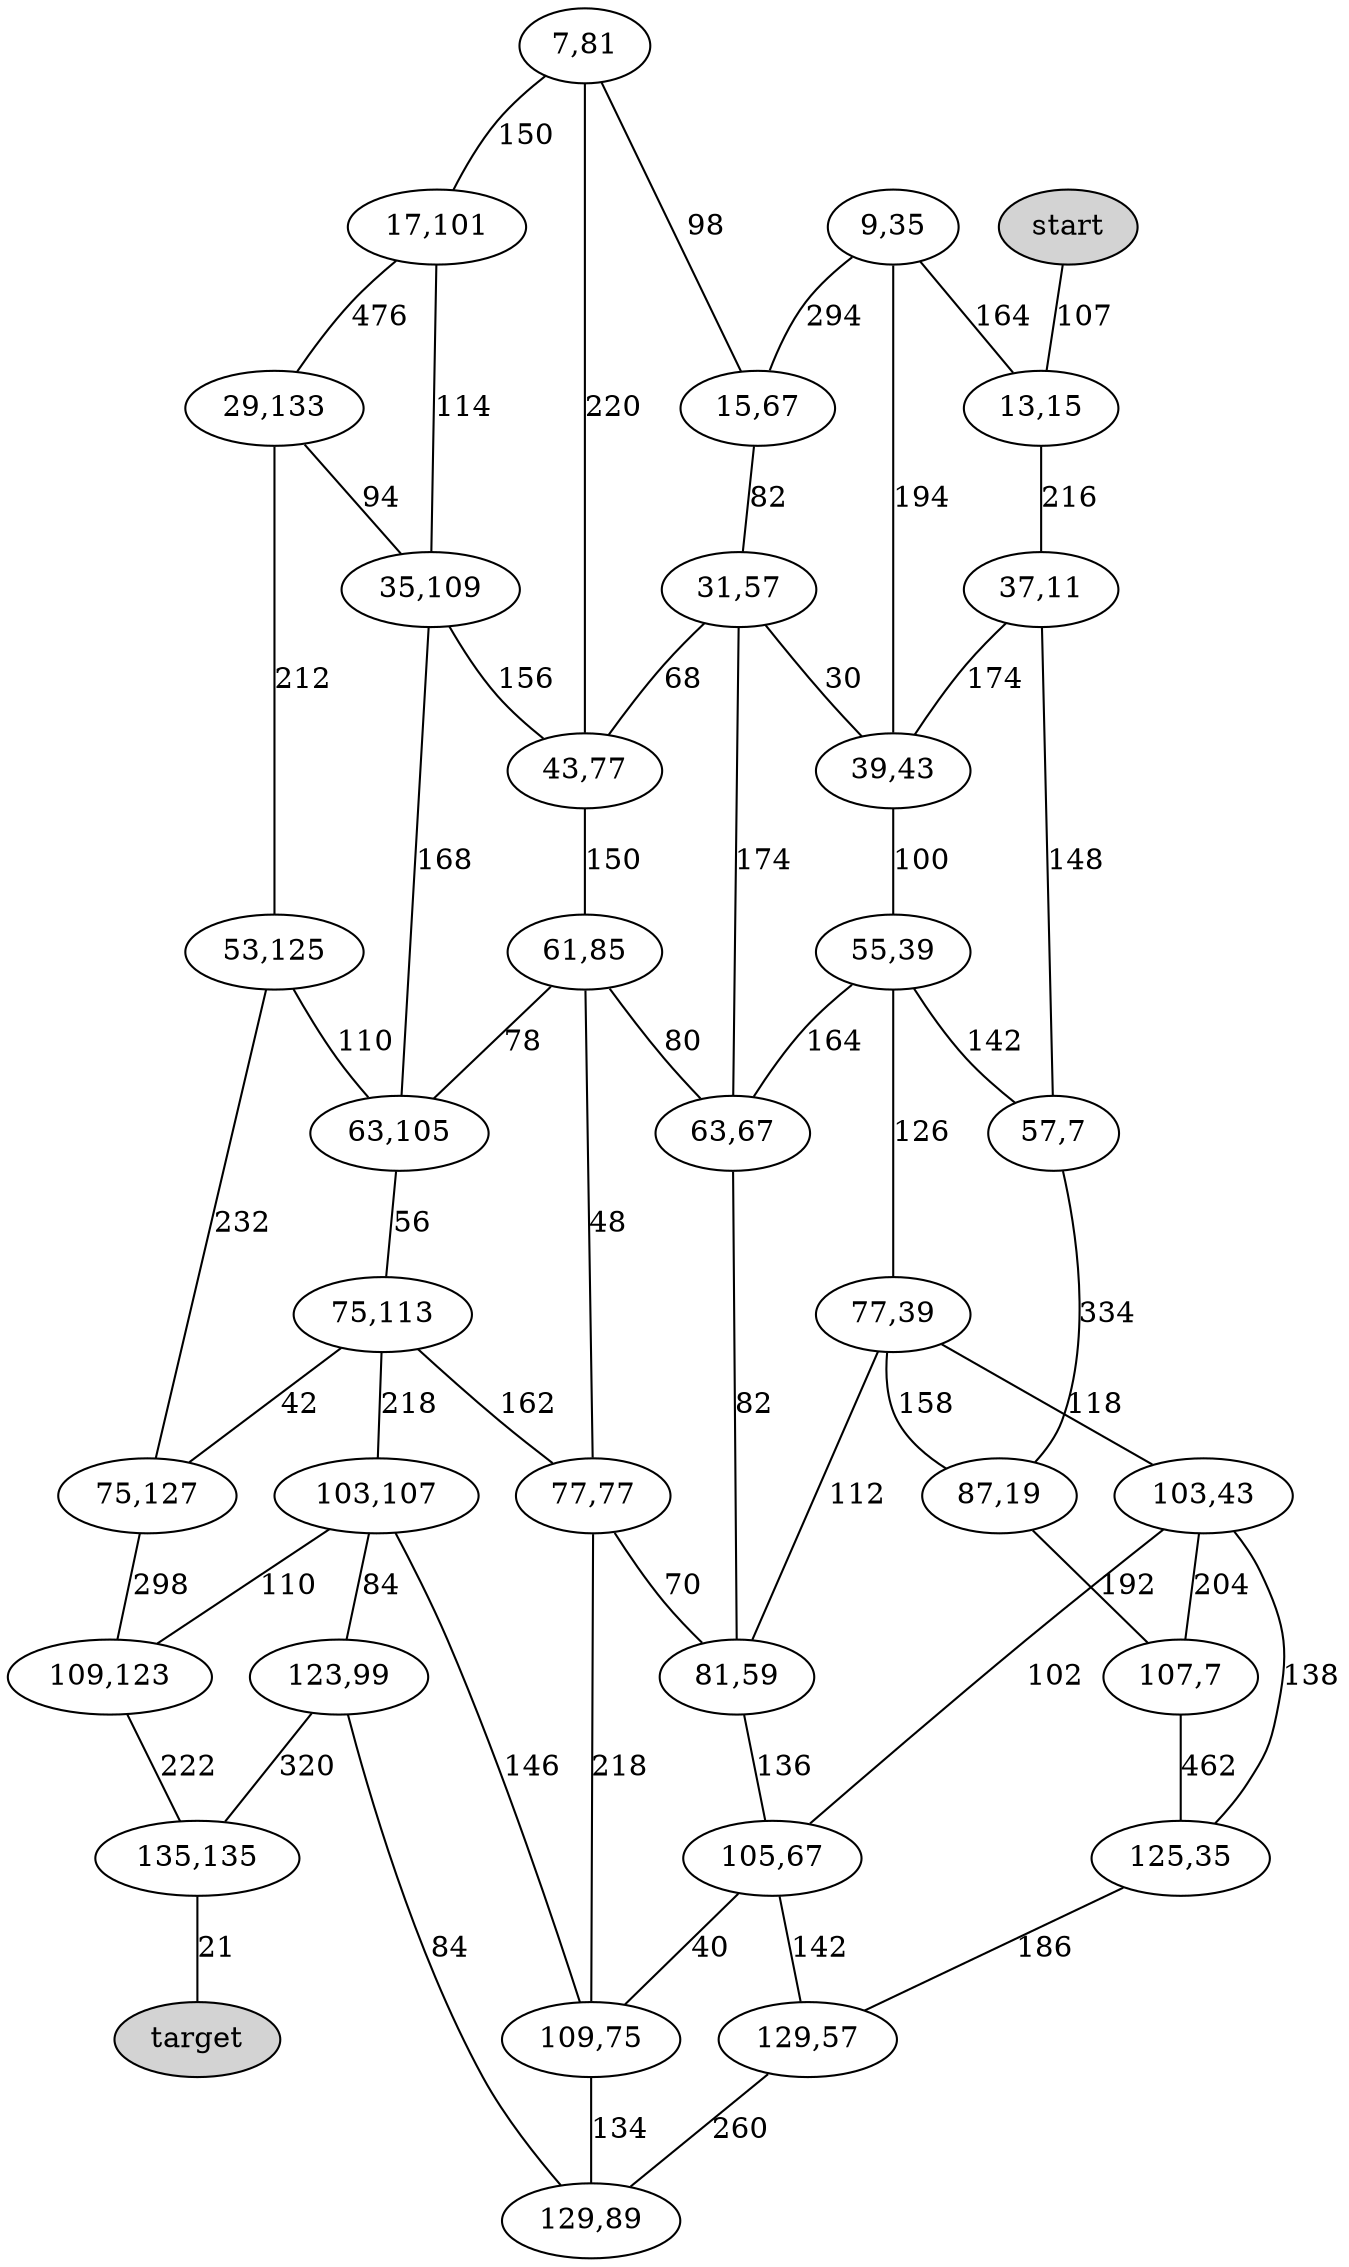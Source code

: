 graph {
   node0 [label="31,57"]
   node0 -- node29 [label=174]
   node0 -- node21 [label=68]
   node0 -- node12 [label=30]
   node1 [label="77,77"]
   node1 -- node22 [label=218]
   node1 -- node28 [label=70]
   node2 [label="55,39"]
   node2 -- node23 [label=126]
   node2 -- node29 [label=164]
   node2 -- node8 [label=142]
   node3 [label="109,123"]
   node3 -- node20 [label=222]
   node4 [label="17,101"]
   node4 -- node5 [label=114]
   node4 -- node6 [label=476]
   node5 [label="35,109"]
   node5 -- node31 [label=168]
   node5 -- node21 [label=156]
   node6 [label="29,133"]
   node6 -- node9 [label=212]
   node6 -- node5 [label=94]
   node7 [label="129,57"]
   node7 -- node27 [label=260]
   node8 [label="57,7"]
   node8 -- node24 [label=334]
   node9 [label="53,125"]
   node9 -- node10 [label=232]
   node9 -- node31 [label=110]
   node10 [label="75,127"]
   node10 -- node3 [label=298]
   node11 [label="103,107"]
   node11 -- node33 [label=84]
   node11 -- node3 [label=110]
   node11 -- node22 [label=146]
   node12 [label="39,43"]
   node12 -- node2 [label=100]
   node13 [label="105,67"]
   node13 -- node7 [label=142]
   node13 -- node22 [label=40]
   node14 [label="107,7"]
   node14 -- node25 [label=462]
   node15 [label="13,15"]
   node15 -- node18 [label=216]
   node16 [label="9,35"]
   node16 -- node12 [label=194]
   node16 -- node19 [label=294]
   node16 -- node15 [label=164]
   node17 [label="7,81"]
   node17 -- node21 [label=220]
   node17 -- node4 [label=150]
   node17 -- node19 [label=98]
   node18 [label="37,11"]
   node18 -- node8 [label=148]
   node18 -- node12 [label=174]
   node19 [label="15,67"]
   node19 -- node0 [label=82]
   node20 [label="135,135"]
   node20 -- target [label=21]
   node21 [label="43,77"]
   node21 -- node30 [label=150]
   node22 [label="109,75"]
   node22 -- node27 [label=134]
   node23 [label="77,39"]
   node23 -- node26 [label=118]
   node23 -- node28 [label=112]
   node23 -- node24 [label=158]
   node24 [label="87,19"]
   node24 -- node14 [label=192]
   node25 [label="125,35"]
   node25 -- node7 [label=186]
   node26 [label="103,43"]
   node26 -- node25 [label=138]
   node26 -- node13 [label=102]
   node26 -- node14 [label=204]
   node27 [label="129,89"]
   node28 [label="81,59"]
   node28 -- node13 [label=136]
   node29 [label="63,67"]
   node29 -- node28 [label=82]
   node30 [label="61,85"]
   node30 -- node1 [label=48]
   node30 -- node31 [label=78]
   node30 -- node29 [label=80]
   node31 [label="63,105"]
   node31 -- node32 [label=56]
   node32 [label="75,113"]
   node32 -- node11 [label=218]
   node32 -- node10 [label=42]
   node32 -- node1 [label=162]
   node33 [label="123,99"]
   node33 -- node20 [label=320]
   node33 -- node27 [label=84]
   node34 [label="start" style=filled]
   node34 -- node15 [label=107]
   target [style=filled]
}
